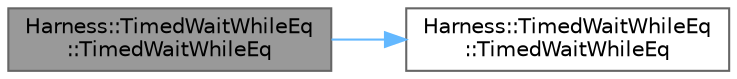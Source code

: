 digraph "Harness::TimedWaitWhileEq::TimedWaitWhileEq"
{
 // LATEX_PDF_SIZE
  bgcolor="transparent";
  edge [fontname=Helvetica,fontsize=10,labelfontname=Helvetica,labelfontsize=10];
  node [fontname=Helvetica,fontsize=10,shape=box,height=0.2,width=0.4];
  rankdir="LR";
  Node1 [id="Node000001",label="Harness::TimedWaitWhileEq\l::TimedWaitWhileEq",height=0.2,width=0.4,color="gray40", fillcolor="grey60", style="filled", fontcolor="black",tooltip=" "];
  Node1 -> Node2 [id="edge1_Node000001_Node000002",color="steelblue1",style="solid",tooltip=" "];
  Node2 [id="Node000002",label="Harness::TimedWaitWhileEq\l::TimedWaitWhileEq",height=0.2,width=0.4,color="grey40", fillcolor="white", style="filled",URL="$class_harness_1_1_timed_wait_while_eq.html#a34da6cb328a98ab88513dbeb63fd937a",tooltip=" "];
}
